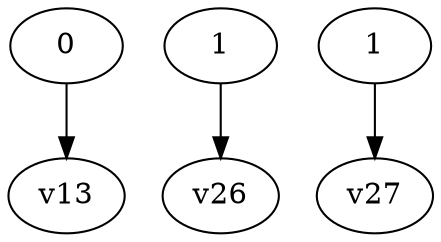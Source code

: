 digraph G { 
v52 [label="0"]; 
v58 [label="1"]; 
v59 [label="1"]; 
v52 -> v13;
v58 -> v26;
v59 -> v27;
}
